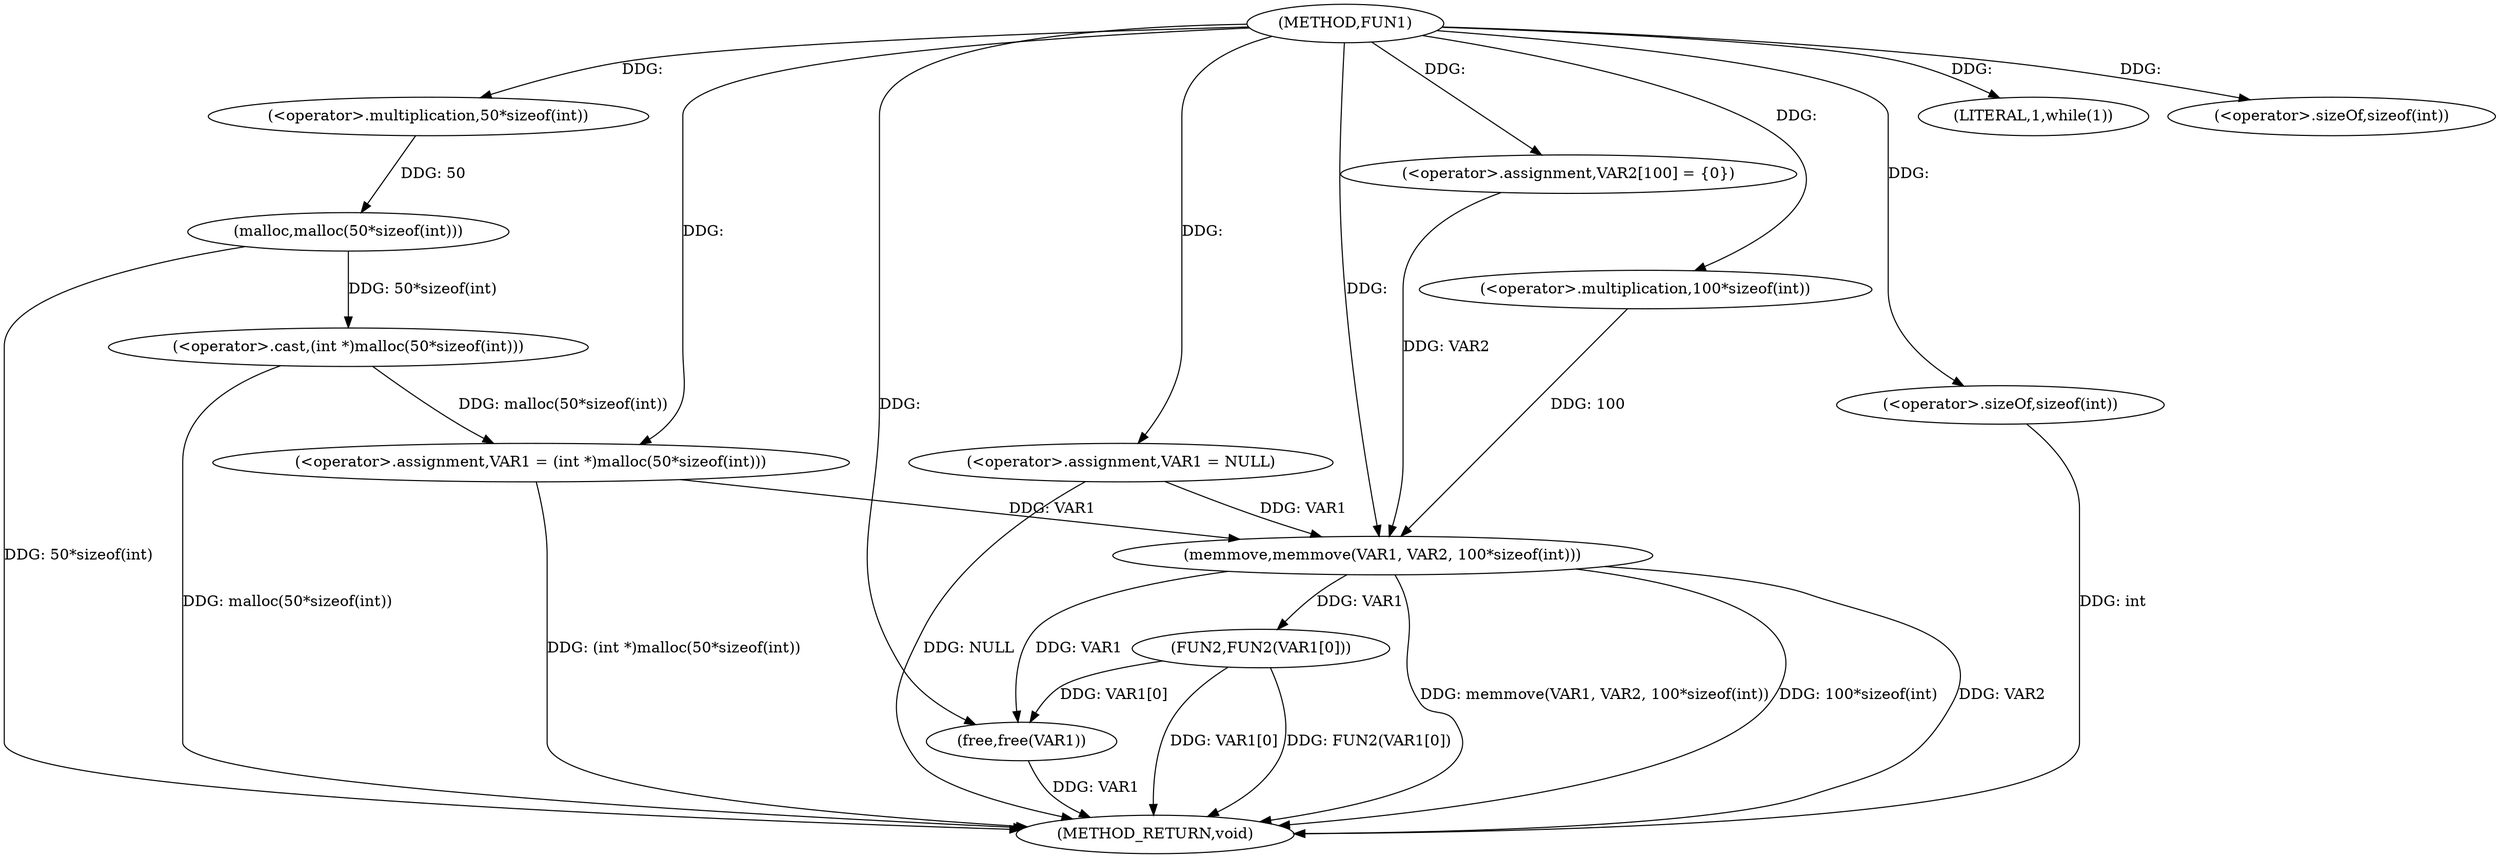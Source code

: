 digraph FUN1 {  
"1000100" [label = "(METHOD,FUN1)" ]
"1000136" [label = "(METHOD_RETURN,void)" ]
"1000103" [label = "(<operator>.assignment,VAR1 = NULL)" ]
"1000107" [label = "(LITERAL,1,while(1))" ]
"1000109" [label = "(<operator>.assignment,VAR1 = (int *)malloc(50*sizeof(int)))" ]
"1000111" [label = "(<operator>.cast,(int *)malloc(50*sizeof(int)))" ]
"1000113" [label = "(malloc,malloc(50*sizeof(int)))" ]
"1000114" [label = "(<operator>.multiplication,50*sizeof(int))" ]
"1000116" [label = "(<operator>.sizeOf,sizeof(int))" ]
"1000121" [label = "(<operator>.assignment,VAR2[100] = {0})" ]
"1000123" [label = "(memmove,memmove(VAR1, VAR2, 100*sizeof(int)))" ]
"1000126" [label = "(<operator>.multiplication,100*sizeof(int))" ]
"1000128" [label = "(<operator>.sizeOf,sizeof(int))" ]
"1000130" [label = "(FUN2,FUN2(VAR1[0]))" ]
"1000134" [label = "(free,free(VAR1))" ]
  "1000123" -> "1000136"  [ label = "DDG: VAR2"] 
  "1000103" -> "1000136"  [ label = "DDG: NULL"] 
  "1000113" -> "1000136"  [ label = "DDG: 50*sizeof(int)"] 
  "1000123" -> "1000136"  [ label = "DDG: memmove(VAR1, VAR2, 100*sizeof(int))"] 
  "1000109" -> "1000136"  [ label = "DDG: (int *)malloc(50*sizeof(int))"] 
  "1000130" -> "1000136"  [ label = "DDG: VAR1[0]"] 
  "1000130" -> "1000136"  [ label = "DDG: FUN2(VAR1[0])"] 
  "1000123" -> "1000136"  [ label = "DDG: 100*sizeof(int)"] 
  "1000128" -> "1000136"  [ label = "DDG: int"] 
  "1000134" -> "1000136"  [ label = "DDG: VAR1"] 
  "1000111" -> "1000136"  [ label = "DDG: malloc(50*sizeof(int))"] 
  "1000100" -> "1000103"  [ label = "DDG: "] 
  "1000100" -> "1000107"  [ label = "DDG: "] 
  "1000111" -> "1000109"  [ label = "DDG: malloc(50*sizeof(int))"] 
  "1000100" -> "1000109"  [ label = "DDG: "] 
  "1000113" -> "1000111"  [ label = "DDG: 50*sizeof(int)"] 
  "1000114" -> "1000113"  [ label = "DDG: 50"] 
  "1000100" -> "1000114"  [ label = "DDG: "] 
  "1000100" -> "1000116"  [ label = "DDG: "] 
  "1000100" -> "1000121"  [ label = "DDG: "] 
  "1000103" -> "1000123"  [ label = "DDG: VAR1"] 
  "1000109" -> "1000123"  [ label = "DDG: VAR1"] 
  "1000100" -> "1000123"  [ label = "DDG: "] 
  "1000121" -> "1000123"  [ label = "DDG: VAR2"] 
  "1000126" -> "1000123"  [ label = "DDG: 100"] 
  "1000100" -> "1000126"  [ label = "DDG: "] 
  "1000100" -> "1000128"  [ label = "DDG: "] 
  "1000123" -> "1000130"  [ label = "DDG: VAR1"] 
  "1000130" -> "1000134"  [ label = "DDG: VAR1[0]"] 
  "1000123" -> "1000134"  [ label = "DDG: VAR1"] 
  "1000100" -> "1000134"  [ label = "DDG: "] 
}
